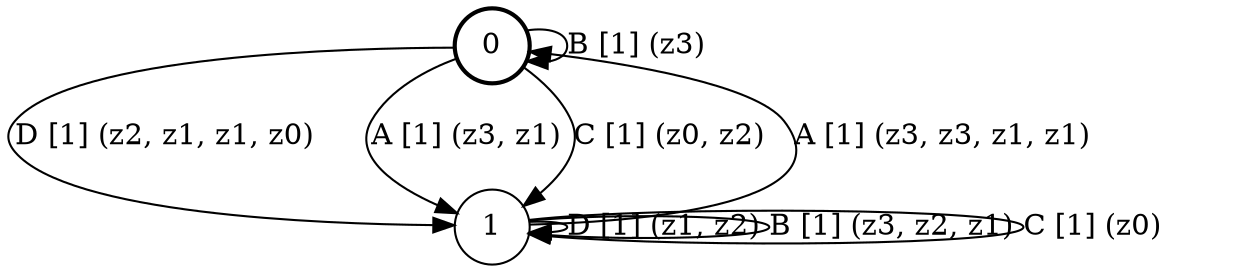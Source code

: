 # generated file, don't try to modify
# command: dot -Tpng <filename> > tree.png
digraph Automaton {
    node [shape = circle];
    0 [style = "bold"];
    0 -> 1 [label = "D [1] (z2, z1, z1, z0) "];
    0 -> 1 [label = "A [1] (z3, z1) "];
    0 -> 0 [label = "B [1] (z3) "];
    0 -> 1 [label = "C [1] (z0, z2) "];
    1 -> 1 [label = "D [1] (z1, z2) "];
    1 -> 0 [label = "A [1] (z3, z3, z1, z1) "];
    1 -> 1 [label = "B [1] (z3, z2, z1) "];
    1 -> 1 [label = "C [1] (z0) "];
}
